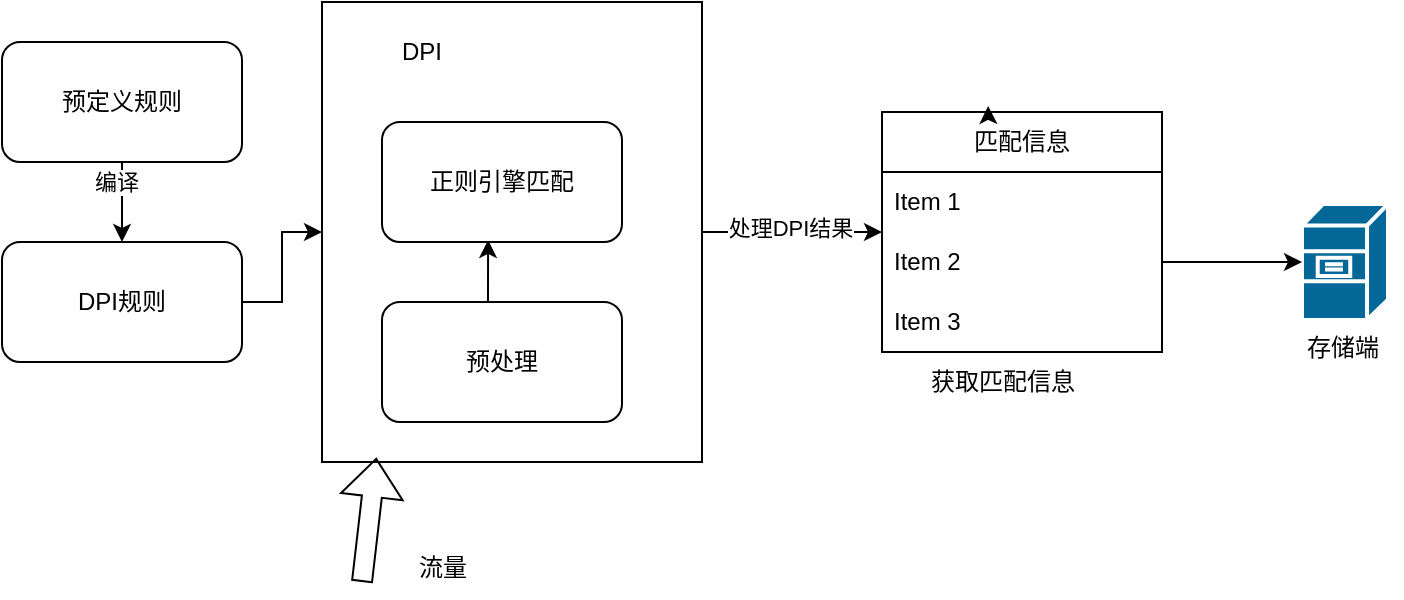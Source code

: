 <mxfile version="21.6.9" type="github">
  <diagram name="第 1 页" id="LRrK8q9nF8ti5cJ7bYyI">
    <mxGraphModel dx="1379" dy="751" grid="1" gridSize="10" guides="1" tooltips="1" connect="1" arrows="1" fold="1" page="1" pageScale="1" pageWidth="827" pageHeight="1169" math="0" shadow="0">
      <root>
        <mxCell id="0" />
        <mxCell id="1" parent="0" />
        <mxCell id="Iapvlo1aZBjijZt9cxXk-5" style="edgeStyle=orthogonalEdgeStyle;rounded=0;orthogonalLoop=1;jettySize=auto;html=1;exitX=0.5;exitY=1;exitDx=0;exitDy=0;" edge="1" parent="1" source="Iapvlo1aZBjijZt9cxXk-1" target="Iapvlo1aZBjijZt9cxXk-2">
          <mxGeometry relative="1" as="geometry" />
        </mxCell>
        <mxCell id="Iapvlo1aZBjijZt9cxXk-25" value="编译" style="edgeLabel;html=1;align=center;verticalAlign=middle;resizable=0;points=[];" vertex="1" connectable="0" parent="Iapvlo1aZBjijZt9cxXk-5">
          <mxGeometry x="-0.5" y="-3" relative="1" as="geometry">
            <mxPoint as="offset" />
          </mxGeometry>
        </mxCell>
        <mxCell id="Iapvlo1aZBjijZt9cxXk-1" value="预定义规则" style="rounded=1;whiteSpace=wrap;html=1;" vertex="1" parent="1">
          <mxGeometry x="60" y="300" width="120" height="60" as="geometry" />
        </mxCell>
        <mxCell id="Iapvlo1aZBjijZt9cxXk-8" style="edgeStyle=orthogonalEdgeStyle;rounded=0;orthogonalLoop=1;jettySize=auto;html=1;exitX=1;exitY=0.5;exitDx=0;exitDy=0;entryX=0;entryY=0.5;entryDx=0;entryDy=0;" edge="1" parent="1" source="Iapvlo1aZBjijZt9cxXk-2" target="Iapvlo1aZBjijZt9cxXk-4">
          <mxGeometry relative="1" as="geometry" />
        </mxCell>
        <mxCell id="Iapvlo1aZBjijZt9cxXk-2" value="DPI规则" style="rounded=1;whiteSpace=wrap;html=1;" vertex="1" parent="1">
          <mxGeometry x="60" y="400" width="120" height="60" as="geometry" />
        </mxCell>
        <mxCell id="Iapvlo1aZBjijZt9cxXk-20" style="edgeStyle=orthogonalEdgeStyle;rounded=0;orthogonalLoop=1;jettySize=auto;html=1;exitX=1;exitY=0.5;exitDx=0;exitDy=0;entryX=0;entryY=0.5;entryDx=0;entryDy=0;" edge="1" parent="1" source="Iapvlo1aZBjijZt9cxXk-4" target="Iapvlo1aZBjijZt9cxXk-15">
          <mxGeometry relative="1" as="geometry" />
        </mxCell>
        <mxCell id="Iapvlo1aZBjijZt9cxXk-26" value="处理DPI结果" style="edgeLabel;html=1;align=center;verticalAlign=middle;resizable=0;points=[];" vertex="1" connectable="0" parent="Iapvlo1aZBjijZt9cxXk-20">
          <mxGeometry x="-0.033" y="2" relative="1" as="geometry">
            <mxPoint as="offset" />
          </mxGeometry>
        </mxCell>
        <mxCell id="Iapvlo1aZBjijZt9cxXk-4" value="" style="rounded=0;whiteSpace=wrap;html=1;" vertex="1" parent="1">
          <mxGeometry x="220" y="280" width="190" height="230" as="geometry" />
        </mxCell>
        <mxCell id="Iapvlo1aZBjijZt9cxXk-6" value="DPI" style="text;html=1;strokeColor=none;fillColor=none;align=center;verticalAlign=middle;whiteSpace=wrap;rounded=0;" vertex="1" parent="1">
          <mxGeometry x="240" y="290" width="60" height="30" as="geometry" />
        </mxCell>
        <mxCell id="Iapvlo1aZBjijZt9cxXk-14" style="edgeStyle=orthogonalEdgeStyle;rounded=0;orthogonalLoop=1;jettySize=auto;html=1;exitX=0.5;exitY=0;exitDx=0;exitDy=0;entryX=0.442;entryY=0.983;entryDx=0;entryDy=0;entryPerimeter=0;" edge="1" parent="1" source="Iapvlo1aZBjijZt9cxXk-7" target="Iapvlo1aZBjijZt9cxXk-11">
          <mxGeometry relative="1" as="geometry" />
        </mxCell>
        <mxCell id="Iapvlo1aZBjijZt9cxXk-7" value="预处理" style="rounded=1;whiteSpace=wrap;html=1;" vertex="1" parent="1">
          <mxGeometry x="250" y="430" width="120" height="60" as="geometry" />
        </mxCell>
        <mxCell id="Iapvlo1aZBjijZt9cxXk-9" value="" style="shape=flexArrow;endArrow=classic;html=1;rounded=0;entryX=0.143;entryY=0.991;entryDx=0;entryDy=0;entryPerimeter=0;" edge="1" parent="1" target="Iapvlo1aZBjijZt9cxXk-4">
          <mxGeometry width="50" height="50" relative="1" as="geometry">
            <mxPoint x="240" y="570" as="sourcePoint" />
            <mxPoint x="290" y="520" as="targetPoint" />
          </mxGeometry>
        </mxCell>
        <mxCell id="Iapvlo1aZBjijZt9cxXk-10" value="流量" style="text;html=1;align=center;verticalAlign=middle;resizable=0;points=[];autosize=1;strokeColor=none;fillColor=none;" vertex="1" parent="1">
          <mxGeometry x="255" y="548" width="50" height="30" as="geometry" />
        </mxCell>
        <mxCell id="Iapvlo1aZBjijZt9cxXk-11" value="正则引擎匹配" style="rounded=1;whiteSpace=wrap;html=1;" vertex="1" parent="1">
          <mxGeometry x="250" y="340" width="120" height="60" as="geometry" />
        </mxCell>
        <mxCell id="Iapvlo1aZBjijZt9cxXk-15" value="匹配信息" style="swimlane;fontStyle=0;childLayout=stackLayout;horizontal=1;startSize=30;horizontalStack=0;resizeParent=1;resizeParentMax=0;resizeLast=0;collapsible=1;marginBottom=0;whiteSpace=wrap;html=1;" vertex="1" parent="1">
          <mxGeometry x="500" y="335" width="140" height="120" as="geometry" />
        </mxCell>
        <mxCell id="Iapvlo1aZBjijZt9cxXk-16" value="Item 1" style="text;strokeColor=none;fillColor=none;align=left;verticalAlign=middle;spacingLeft=4;spacingRight=4;overflow=hidden;points=[[0,0.5],[1,0.5]];portConstraint=eastwest;rotatable=0;whiteSpace=wrap;html=1;" vertex="1" parent="Iapvlo1aZBjijZt9cxXk-15">
          <mxGeometry y="30" width="140" height="30" as="geometry" />
        </mxCell>
        <mxCell id="Iapvlo1aZBjijZt9cxXk-17" value="Item 2" style="text;strokeColor=none;fillColor=none;align=left;verticalAlign=middle;spacingLeft=4;spacingRight=4;overflow=hidden;points=[[0,0.5],[1,0.5]];portConstraint=eastwest;rotatable=0;whiteSpace=wrap;html=1;" vertex="1" parent="Iapvlo1aZBjijZt9cxXk-15">
          <mxGeometry y="60" width="140" height="30" as="geometry" />
        </mxCell>
        <mxCell id="Iapvlo1aZBjijZt9cxXk-18" value="Item 3" style="text;strokeColor=none;fillColor=none;align=left;verticalAlign=middle;spacingLeft=4;spacingRight=4;overflow=hidden;points=[[0,0.5],[1,0.5]];portConstraint=eastwest;rotatable=0;whiteSpace=wrap;html=1;" vertex="1" parent="Iapvlo1aZBjijZt9cxXk-15">
          <mxGeometry y="90" width="140" height="30" as="geometry" />
        </mxCell>
        <mxCell id="Iapvlo1aZBjijZt9cxXk-19" style="edgeStyle=orthogonalEdgeStyle;rounded=0;orthogonalLoop=1;jettySize=auto;html=1;exitX=0.5;exitY=0;exitDx=0;exitDy=0;entryX=0.379;entryY=-0.025;entryDx=0;entryDy=0;entryPerimeter=0;" edge="1" parent="1" source="Iapvlo1aZBjijZt9cxXk-15" target="Iapvlo1aZBjijZt9cxXk-15">
          <mxGeometry relative="1" as="geometry" />
        </mxCell>
        <mxCell id="Iapvlo1aZBjijZt9cxXk-21" value="" style="shape=mxgraph.cisco.servers.file_server;sketch=0;html=1;pointerEvents=1;dashed=0;fillColor=#036897;strokeColor=#ffffff;strokeWidth=2;verticalLabelPosition=bottom;verticalAlign=top;align=center;outlineConnect=0;" vertex="1" parent="1">
          <mxGeometry x="710" y="381" width="43" height="58" as="geometry" />
        </mxCell>
        <mxCell id="Iapvlo1aZBjijZt9cxXk-22" style="rounded=0;orthogonalLoop=1;jettySize=auto;html=1;exitX=1;exitY=0.5;exitDx=0;exitDy=0;entryX=0;entryY=0.5;entryDx=0;entryDy=0;entryPerimeter=0;" edge="1" parent="1" source="Iapvlo1aZBjijZt9cxXk-17" target="Iapvlo1aZBjijZt9cxXk-21">
          <mxGeometry relative="1" as="geometry" />
        </mxCell>
        <mxCell id="Iapvlo1aZBjijZt9cxXk-23" value="存储端" style="text;html=1;align=center;verticalAlign=middle;resizable=0;points=[];autosize=1;strokeColor=none;fillColor=none;" vertex="1" parent="1">
          <mxGeometry x="700" y="438" width="60" height="30" as="geometry" />
        </mxCell>
        <mxCell id="Iapvlo1aZBjijZt9cxXk-24" value="获取匹配信息" style="text;html=1;align=center;verticalAlign=middle;resizable=0;points=[];autosize=1;strokeColor=none;fillColor=none;" vertex="1" parent="1">
          <mxGeometry x="510" y="455" width="100" height="30" as="geometry" />
        </mxCell>
      </root>
    </mxGraphModel>
  </diagram>
</mxfile>
